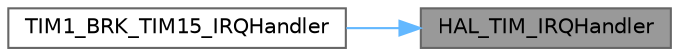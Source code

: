 digraph "HAL_TIM_IRQHandler"
{
 // LATEX_PDF_SIZE
  bgcolor="transparent";
  edge [fontname=Helvetica,fontsize=10,labelfontname=Helvetica,labelfontsize=10];
  node [fontname=Helvetica,fontsize=10,shape=box,height=0.2,width=0.4];
  rankdir="RL";
  Node1 [id="Node000001",label="HAL_TIM_IRQHandler",height=0.2,width=0.4,color="gray40", fillcolor="grey60", style="filled", fontcolor="black",tooltip=" "];
  Node1 -> Node2 [id="edge1_Node000001_Node000002",dir="back",color="steelblue1",style="solid",tooltip=" "];
  Node2 [id="Node000002",label="TIM1_BRK_TIM15_IRQHandler",height=0.2,width=0.4,color="grey40", fillcolor="white", style="filled",URL="$stm32l4xx__it_8c.html#a37c3c8d5fe4f0106410dea2c1147b8a9",tooltip="This function handles TIM1 break interrupt and TIM15 global interrupt."];
}
